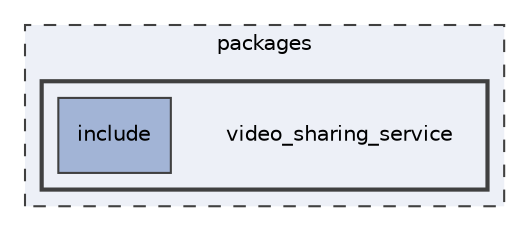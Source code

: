 digraph "packages/video_sharing_service"
{
 // INTERACTIVE_SVG=YES
 // LATEX_PDF_SIZE
  bgcolor="transparent";
  edge [fontname="Helvetica",fontsize="10",labelfontname="Helvetica",labelfontsize="10"];
  node [fontname="Helvetica",fontsize="10",shape=record];
  compound=true
  subgraph clusterdir_93501a11e921083efbd154e0cdff5f10 {
    graph [ bgcolor="#edf0f7", pencolor="grey25", style="filled,dashed,", label="packages", fontname="Helvetica", fontsize="10", URL="dir_93501a11e921083efbd154e0cdff5f10.html"]
  subgraph clusterdir_e3b5c43775bc9fc02ad81e4a786fd8d8 {
    graph [ bgcolor="#edf0f7", pencolor="grey25", style="filled,bold,", label="", fontname="Helvetica", fontsize="10", URL="dir_e3b5c43775bc9fc02ad81e4a786fd8d8.html"]
    dir_e3b5c43775bc9fc02ad81e4a786fd8d8 [shape=plaintext, label="video_sharing_service"];
  dir_7727cf1f49bd0ccc9ca48c52f3d0c936 [shape=box, label="include", style="filled,", fillcolor="#a2b4d6", color="grey25", URL="dir_7727cf1f49bd0ccc9ca48c52f3d0c936.html"];
  }
  }
}
